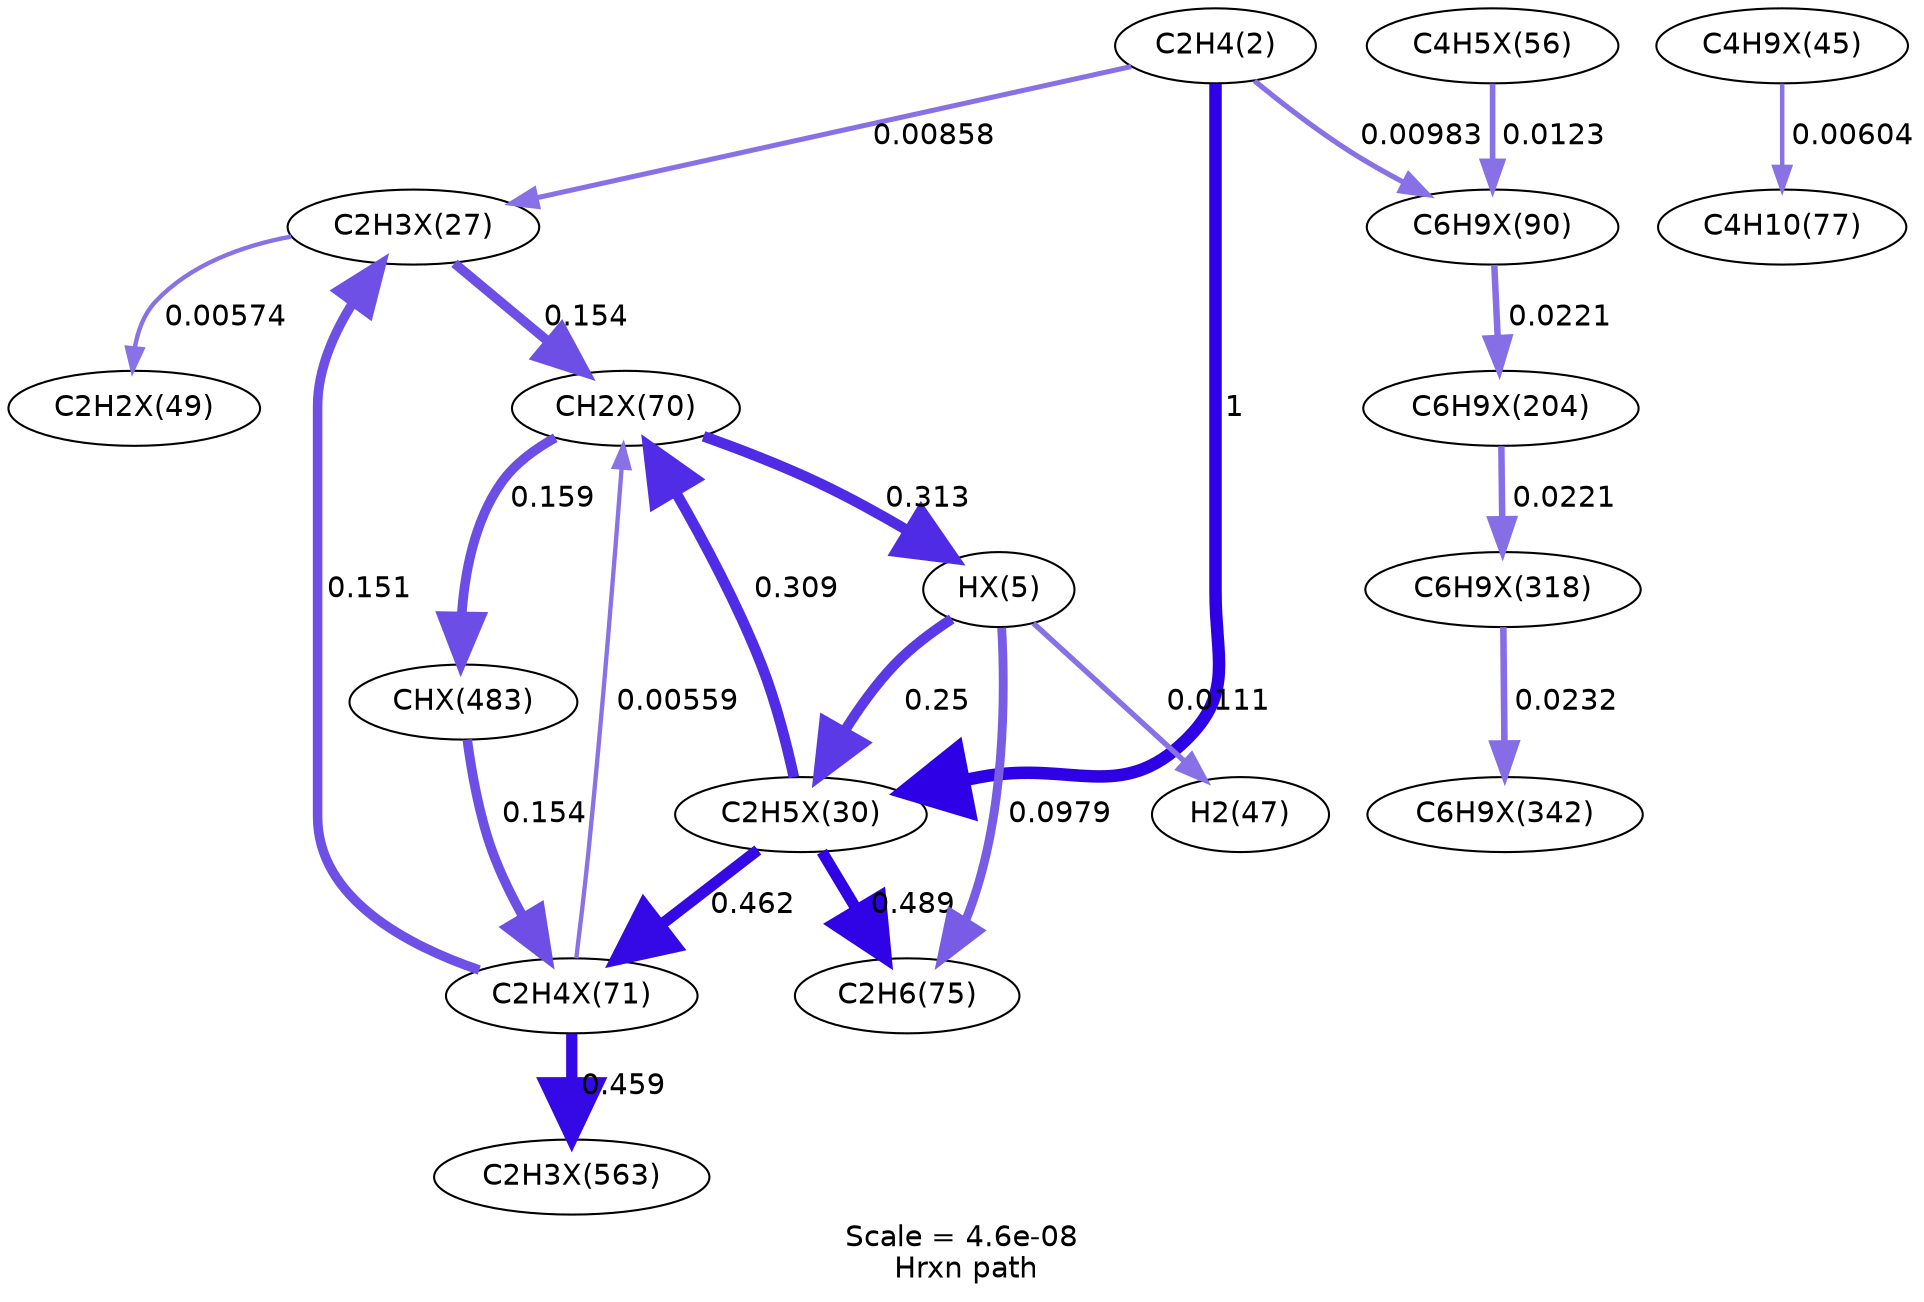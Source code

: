 digraph reaction_paths {
center=1;
s5 -> s18[fontname="Helvetica", style="setlinewidth(2.41)", arrowsize=1.2, color="0.7, 0.509, 0.9"
, label=" 0.00858"];
s5 -> s20[fontname="Helvetica", style="setlinewidth(6)", arrowsize=3, color="0.7, 1.5, 0.9"
, label=" 1"];
s5 -> s33[fontname="Helvetica", style="setlinewidth(2.51)", arrowsize=1.26, color="0.7, 0.51, 0.9"
, label=" 0.00983"];
s17 -> s9[fontname="Helvetica", style="setlinewidth(2.6)", arrowsize=1.3, color="0.7, 0.511, 0.9"
, label=" 0.0111"];
s17 -> s20[fontname="Helvetica", style="setlinewidth(4.95)", arrowsize=2.48, color="0.7, 0.75, 0.9"
, label=" 0.25"];
s17 -> s11[fontname="Helvetica", style="setlinewidth(4.25)", arrowsize=2.12, color="0.7, 0.598, 0.9"
, label=" 0.0979"];
s31 -> s17[fontname="Helvetica", style="setlinewidth(5.12)", arrowsize=2.56, color="0.7, 0.813, 0.9"
, label=" 0.313"];
s18 -> s31[fontname="Helvetica", style="setlinewidth(4.59)", arrowsize=2.29, color="0.7, 0.654, 0.9"
, label=" 0.154"];
s18 -> s27[fontname="Helvetica", style="setlinewidth(2.1)", arrowsize=1.05, color="0.7, 0.506, 0.9"
, label=" 0.00574"];
s32 -> s18[fontname="Helvetica", style="setlinewidth(4.57)", arrowsize=2.29, color="0.7, 0.651, 0.9"
, label=" 0.151"];
s20 -> s11[fontname="Helvetica", style="setlinewidth(5.46)", arrowsize=2.73, color="0.7, 0.989, 0.9"
, label=" 0.489"];
s20 -> s31[fontname="Helvetica", style="setlinewidth(5.11)", arrowsize=2.56, color="0.7, 0.809, 0.9"
, label=" 0.309"];
s20 -> s32[fontname="Helvetica", style="setlinewidth(5.42)", arrowsize=2.71, color="0.7, 0.962, 0.9"
, label=" 0.462"];
s28 -> s33[fontname="Helvetica", style="setlinewidth(2.68)", arrowsize=1.34, color="0.7, 0.512, 0.9"
, label=" 0.0123"];
s33 -> s37[fontname="Helvetica", style="setlinewidth(3.12)", arrowsize=1.56, color="0.7, 0.522, 0.9"
, label=" 0.0221"];
s37 -> s38[fontname="Helvetica", style="setlinewidth(3.12)", arrowsize=1.56, color="0.7, 0.522, 0.9"
, label=" 0.0221"];
s38 -> s39[fontname="Helvetica", style="setlinewidth(3.16)", arrowsize=1.58, color="0.7, 0.523, 0.9"
, label=" 0.0232"];
s31 -> s48[fontname="Helvetica", style="setlinewidth(4.61)", arrowsize=2.3, color="0.7, 0.659, 0.9"
, label=" 0.159"];
s32 -> s31[fontname="Helvetica", style="setlinewidth(2.08)", arrowsize=1.04, color="0.7, 0.506, 0.9"
, label=" 0.00559"];
s48 -> s32[fontname="Helvetica", style="setlinewidth(4.59)", arrowsize=2.29, color="0.7, 0.654, 0.9"
, label=" 0.154"];
s32 -> s56[fontname="Helvetica", style="setlinewidth(5.41)", arrowsize=2.71, color="0.7, 0.959, 0.9"
, label=" 0.459"];
s26 -> s12[fontname="Helvetica", style="setlinewidth(2.14)", arrowsize=1.07, color="0.7, 0.506, 0.9"
, label=" 0.00604"];
s5 [ fontname="Helvetica", label="C2H4(2)"];
s9 [ fontname="Helvetica", label="H2(47)"];
s11 [ fontname="Helvetica", label="C2H6(75)"];
s12 [ fontname="Helvetica", label="C4H10(77)"];
s17 [ fontname="Helvetica", label="HX(5)"];
s18 [ fontname="Helvetica", label="C2H3X(27)"];
s20 [ fontname="Helvetica", label="C2H5X(30)"];
s26 [ fontname="Helvetica", label="C4H9X(45)"];
s27 [ fontname="Helvetica", label="C2H2X(49)"];
s28 [ fontname="Helvetica", label="C4H5X(56)"];
s31 [ fontname="Helvetica", label="CH2X(70)"];
s32 [ fontname="Helvetica", label="C2H4X(71)"];
s33 [ fontname="Helvetica", label="C6H9X(90)"];
s37 [ fontname="Helvetica", label="C6H9X(204)"];
s38 [ fontname="Helvetica", label="C6H9X(318)"];
s39 [ fontname="Helvetica", label="C6H9X(342)"];
s48 [ fontname="Helvetica", label="CHX(483)"];
s56 [ fontname="Helvetica", label="C2H3X(563)"];
 label = "Scale = 4.6e-08\l Hrxn path";
 fontname = "Helvetica";
}
